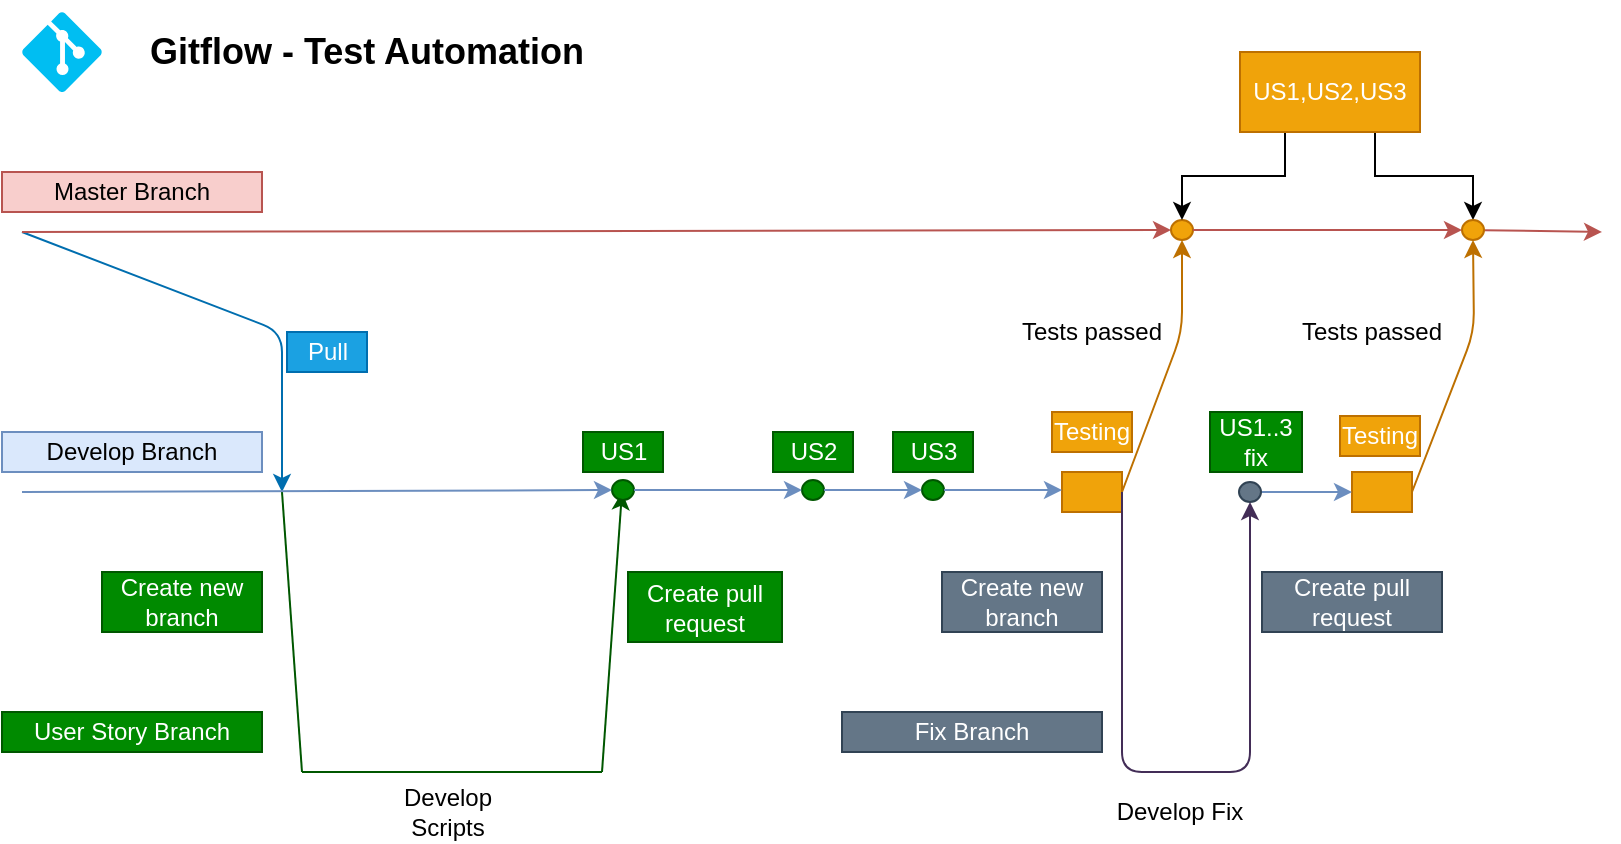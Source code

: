 <mxfile version="10.9.7" type="device"><diagram id="Muz4ZikcxUR-7u0x4NRG" name="Page-1"><mxGraphModel dx="1426" dy="800" grid="1" gridSize="10" guides="1" tooltips="1" connect="1" arrows="1" fold="1" page="1" pageScale="1" pageWidth="827" pageHeight="1169" math="0" shadow="0"><root><mxCell id="0"/><mxCell id="1" parent="0"/><mxCell id="hoZlwS5V8kPLNHA5Q5JP-3" value="Master Branch" style="text;html=1;strokeColor=#b85450;fillColor=#f8cecc;align=center;verticalAlign=middle;whiteSpace=wrap;rounded=0;" vertex="1" parent="1"><mxGeometry x="30" y="200" width="130" height="20" as="geometry"/></mxCell><mxCell id="hoZlwS5V8kPLNHA5Q5JP-4" value="" style="endArrow=classic;html=1;fillColor=#f8cecc;strokeColor=#b85450;" edge="1" parent="1" source="hoZlwS5V8kPLNHA5Q5JP-60"><mxGeometry width="50" height="50" relative="1" as="geometry"><mxPoint x="40" y="230" as="sourcePoint"/><mxPoint x="830" y="230" as="targetPoint"/></mxGeometry></mxCell><mxCell id="hoZlwS5V8kPLNHA5Q5JP-6" value="Develop Branch&lt;br&gt;" style="text;html=1;strokeColor=#6c8ebf;fillColor=#dae8fc;align=center;verticalAlign=middle;whiteSpace=wrap;rounded=0;" vertex="1" parent="1"><mxGeometry x="30" y="330" width="130" height="20" as="geometry"/></mxCell><mxCell id="hoZlwS5V8kPLNHA5Q5JP-7" value="" style="verticalLabelPosition=bottom;html=1;verticalAlign=top;align=center;strokeColor=none;fillColor=#00BEF2;shape=mxgraph.azure.git_repository;" vertex="1" parent="1"><mxGeometry x="40" y="120" width="40" height="40" as="geometry"/></mxCell><mxCell id="hoZlwS5V8kPLNHA5Q5JP-8" value="&lt;h2&gt;Gitflow - Test Automation&lt;/h2&gt;" style="text;html=1;strokeColor=none;fillColor=none;align=center;verticalAlign=middle;whiteSpace=wrap;rounded=0;" vertex="1" parent="1"><mxGeometry x="90" y="135" width="245" height="10" as="geometry"/></mxCell><mxCell id="hoZlwS5V8kPLNHA5Q5JP-10" value="User Story Branch" style="text;html=1;strokeColor=#005700;fillColor=#008a00;align=center;verticalAlign=middle;whiteSpace=wrap;rounded=0;fontColor=#ffffff;" vertex="1" parent="1"><mxGeometry x="30" y="470" width="130" height="20" as="geometry"/></mxCell><mxCell id="hoZlwS5V8kPLNHA5Q5JP-12" value="" style="endArrow=classic;html=1;fillColor=#1ba1e2;strokeColor=#006EAF;" edge="1" parent="1"><mxGeometry width="50" height="50" relative="1" as="geometry"><mxPoint x="40" y="230" as="sourcePoint"/><mxPoint x="170" y="360" as="targetPoint"/><Array as="points"><mxPoint x="170" y="280"/></Array></mxGeometry></mxCell><mxCell id="hoZlwS5V8kPLNHA5Q5JP-14" value="Pull" style="text;html=1;strokeColor=#006EAF;fillColor=#1ba1e2;align=center;verticalAlign=middle;whiteSpace=wrap;rounded=0;fontColor=#ffffff;" vertex="1" parent="1"><mxGeometry x="172.5" y="280" width="40" height="20" as="geometry"/></mxCell><mxCell id="hoZlwS5V8kPLNHA5Q5JP-15" value="Create new branch&lt;br&gt;" style="text;html=1;strokeColor=#005700;fillColor=#008a00;align=center;verticalAlign=middle;whiteSpace=wrap;rounded=0;fontColor=#ffffff;" vertex="1" parent="1"><mxGeometry x="80" y="400" width="80" height="30" as="geometry"/></mxCell><mxCell id="hoZlwS5V8kPLNHA5Q5JP-16" value="Develop Scripts" style="text;html=1;strokeColor=none;fillColor=none;align=center;verticalAlign=middle;whiteSpace=wrap;rounded=0;" vertex="1" parent="1"><mxGeometry x="232.5" y="510" width="40" height="20" as="geometry"/></mxCell><mxCell id="hoZlwS5V8kPLNHA5Q5JP-17" value="" style="endArrow=none;html=1;fillColor=#008a00;strokeColor=#005700;" edge="1" parent="1"><mxGeometry width="50" height="50" relative="1" as="geometry"><mxPoint x="170" y="360" as="sourcePoint"/><mxPoint x="180" y="500" as="targetPoint"/></mxGeometry></mxCell><mxCell id="hoZlwS5V8kPLNHA5Q5JP-18" value="" style="endArrow=classic;html=1;fillColor=#008a00;strokeColor=#005700;" edge="1" parent="1"><mxGeometry width="50" height="50" relative="1" as="geometry"><mxPoint x="330" y="500" as="sourcePoint"/><mxPoint x="340" y="360" as="targetPoint"/></mxGeometry></mxCell><mxCell id="hoZlwS5V8kPLNHA5Q5JP-19" value="Create pull request" style="text;html=1;strokeColor=#005700;fillColor=#008a00;align=center;verticalAlign=middle;whiteSpace=wrap;rounded=0;fontColor=#ffffff;" vertex="1" parent="1"><mxGeometry x="343" y="400" width="77" height="35" as="geometry"/></mxCell><mxCell id="hoZlwS5V8kPLNHA5Q5JP-21" value="" style="endArrow=none;html=1;fillColor=#008a00;strokeColor=#005700;" edge="1" parent="1"><mxGeometry width="50" height="50" relative="1" as="geometry"><mxPoint x="180" y="500" as="sourcePoint"/><mxPoint x="330" y="500" as="targetPoint"/></mxGeometry></mxCell><mxCell id="hoZlwS5V8kPLNHA5Q5JP-24" value="" style="ellipse;whiteSpace=wrap;html=1;fillColor=#008a00;strokeColor=#005700;fontColor=#ffffff;" vertex="1" parent="1"><mxGeometry x="335" y="354" width="11" height="10" as="geometry"/></mxCell><mxCell id="hoZlwS5V8kPLNHA5Q5JP-26" value="" style="endArrow=classic;html=1;fillColor=#dae8fc;strokeColor=#6c8ebf;" edge="1" parent="1" target="hoZlwS5V8kPLNHA5Q5JP-24"><mxGeometry width="50" height="50" relative="1" as="geometry"><mxPoint x="40" y="360" as="sourcePoint"/><mxPoint x="720" y="360" as="targetPoint"/></mxGeometry></mxCell><mxCell id="hoZlwS5V8kPLNHA5Q5JP-27" value="US1" style="text;html=1;strokeColor=#005700;fillColor=#008a00;align=center;verticalAlign=middle;whiteSpace=wrap;rounded=0;fontColor=#ffffff;" vertex="1" parent="1"><mxGeometry x="320.5" y="330" width="40" height="20" as="geometry"/></mxCell><mxCell id="hoZlwS5V8kPLNHA5Q5JP-30" value="" style="ellipse;whiteSpace=wrap;html=1;fillColor=#008a00;strokeColor=#005700;fontColor=#ffffff;" vertex="1" parent="1"><mxGeometry x="430" y="354" width="11" height="10" as="geometry"/></mxCell><mxCell id="hoZlwS5V8kPLNHA5Q5JP-31" value="" style="endArrow=classic;html=1;fillColor=#dae8fc;strokeColor=#6c8ebf;" edge="1" parent="1" source="hoZlwS5V8kPLNHA5Q5JP-24" target="hoZlwS5V8kPLNHA5Q5JP-30"><mxGeometry width="50" height="50" relative="1" as="geometry"><mxPoint x="346.0" y="359.015" as="sourcePoint"/><mxPoint x="720" y="360" as="targetPoint"/></mxGeometry></mxCell><mxCell id="hoZlwS5V8kPLNHA5Q5JP-32" value="" style="ellipse;whiteSpace=wrap;html=1;fillColor=#008a00;strokeColor=#005700;fontColor=#ffffff;" vertex="1" parent="1"><mxGeometry x="490" y="354" width="11" height="10" as="geometry"/></mxCell><mxCell id="hoZlwS5V8kPLNHA5Q5JP-33" value="" style="endArrow=classic;html=1;fillColor=#dae8fc;strokeColor=#6c8ebf;" edge="1" parent="1" source="hoZlwS5V8kPLNHA5Q5JP-30" target="hoZlwS5V8kPLNHA5Q5JP-32"><mxGeometry width="50" height="50" relative="1" as="geometry"><mxPoint x="441.0" y="359.019" as="sourcePoint"/><mxPoint x="720" y="360" as="targetPoint"/></mxGeometry></mxCell><mxCell id="hoZlwS5V8kPLNHA5Q5JP-34" value="US2" style="text;html=1;strokeColor=#005700;fillColor=#008a00;align=center;verticalAlign=middle;whiteSpace=wrap;rounded=0;fontColor=#ffffff;" vertex="1" parent="1"><mxGeometry x="415.5" y="330" width="40" height="20" as="geometry"/></mxCell><mxCell id="hoZlwS5V8kPLNHA5Q5JP-35" value="US3" style="text;html=1;strokeColor=#005700;fillColor=#008a00;align=center;verticalAlign=middle;whiteSpace=wrap;rounded=0;fontColor=#ffffff;" vertex="1" parent="1"><mxGeometry x="475.5" y="330" width="40" height="20" as="geometry"/></mxCell><mxCell id="hoZlwS5V8kPLNHA5Q5JP-36" value="" style="rounded=0;whiteSpace=wrap;html=1;fillColor=#f0a30a;strokeColor=#BD7000;fontColor=#ffffff;" vertex="1" parent="1"><mxGeometry x="560" y="350" width="30" height="20" as="geometry"/></mxCell><mxCell id="hoZlwS5V8kPLNHA5Q5JP-37" value="Testing" style="text;html=1;strokeColor=#BD7000;fillColor=#f0a30a;align=center;verticalAlign=middle;whiteSpace=wrap;rounded=0;fontColor=#ffffff;" vertex="1" parent="1"><mxGeometry x="555" y="320" width="40" height="20" as="geometry"/></mxCell><mxCell id="hoZlwS5V8kPLNHA5Q5JP-38" value="" style="endArrow=classic;html=1;fillColor=#f0a30a;strokeColor=#BD7000;entryX=0.5;entryY=1;entryDx=0;entryDy=0;" edge="1" parent="1" target="hoZlwS5V8kPLNHA5Q5JP-39"><mxGeometry width="50" height="50" relative="1" as="geometry"><mxPoint x="590" y="360" as="sourcePoint"/><mxPoint x="620" y="240" as="targetPoint"/><Array as="points"><mxPoint x="620" y="280"/></Array></mxGeometry></mxCell><mxCell id="hoZlwS5V8kPLNHA5Q5JP-39" value="" style="ellipse;whiteSpace=wrap;html=1;fillColor=#f0a30a;strokeColor=#BD7000;fontColor=#ffffff;" vertex="1" parent="1"><mxGeometry x="614.5" y="224" width="11" height="10" as="geometry"/></mxCell><mxCell id="hoZlwS5V8kPLNHA5Q5JP-40" value="" style="endArrow=classic;html=1;fillColor=#f8cecc;strokeColor=#b85450;" edge="1" parent="1" target="hoZlwS5V8kPLNHA5Q5JP-39"><mxGeometry width="50" height="50" relative="1" as="geometry"><mxPoint x="40" y="230" as="sourcePoint"/><mxPoint x="720" y="230" as="targetPoint"/></mxGeometry></mxCell><mxCell id="hoZlwS5V8kPLNHA5Q5JP-64" style="edgeStyle=orthogonalEdgeStyle;rounded=0;orthogonalLoop=1;jettySize=auto;html=1;exitX=0.25;exitY=1;exitDx=0;exitDy=0;entryX=0.5;entryY=0;entryDx=0;entryDy=0;" edge="1" parent="1" source="hoZlwS5V8kPLNHA5Q5JP-41" target="hoZlwS5V8kPLNHA5Q5JP-39"><mxGeometry relative="1" as="geometry"/></mxCell><mxCell id="hoZlwS5V8kPLNHA5Q5JP-65" style="edgeStyle=orthogonalEdgeStyle;rounded=0;orthogonalLoop=1;jettySize=auto;html=1;exitX=0.75;exitY=1;exitDx=0;exitDy=0;entryX=0.5;entryY=0;entryDx=0;entryDy=0;" edge="1" parent="1" source="hoZlwS5V8kPLNHA5Q5JP-41" target="hoZlwS5V8kPLNHA5Q5JP-60"><mxGeometry relative="1" as="geometry"/></mxCell><mxCell id="hoZlwS5V8kPLNHA5Q5JP-41" value="US1,US2,US3" style="text;html=1;strokeColor=#BD7000;fillColor=#f0a30a;align=center;verticalAlign=middle;whiteSpace=wrap;rounded=0;fontColor=#ffffff;" vertex="1" parent="1"><mxGeometry x="649" y="140" width="90" height="40" as="geometry"/></mxCell><mxCell id="hoZlwS5V8kPLNHA5Q5JP-42" value="Tests passed" style="text;html=1;strokeColor=none;fillColor=none;align=center;verticalAlign=middle;whiteSpace=wrap;rounded=0;" vertex="1" parent="1"><mxGeometry x="530" y="265" width="90" height="30" as="geometry"/></mxCell><mxCell id="hoZlwS5V8kPLNHA5Q5JP-43" value="" style="rounded=0;whiteSpace=wrap;html=1;fillColor=#f0a30a;strokeColor=#BD7000;fontColor=#ffffff;" vertex="1" parent="1"><mxGeometry x="705" y="350" width="30" height="20" as="geometry"/></mxCell><mxCell id="hoZlwS5V8kPLNHA5Q5JP-44" value="" style="endArrow=classic;html=1;fillColor=#dae8fc;strokeColor=#6c8ebf;" edge="1" parent="1" source="hoZlwS5V8kPLNHA5Q5JP-45" target="hoZlwS5V8kPLNHA5Q5JP-43"><mxGeometry width="50" height="50" relative="1" as="geometry"><mxPoint x="501.0" y="359.016" as="sourcePoint"/><mxPoint x="830" y="360" as="targetPoint"/></mxGeometry></mxCell><mxCell id="hoZlwS5V8kPLNHA5Q5JP-45" value="" style="ellipse;whiteSpace=wrap;html=1;fillColor=#647687;strokeColor=#314354;fontColor=#ffffff;" vertex="1" parent="1"><mxGeometry x="648.5" y="355" width="11" height="10" as="geometry"/></mxCell><mxCell id="hoZlwS5V8kPLNHA5Q5JP-46" value="" style="endArrow=classic;html=1;fillColor=#dae8fc;strokeColor=#6c8ebf;" edge="1" parent="1" source="hoZlwS5V8kPLNHA5Q5JP-32"><mxGeometry width="50" height="50" relative="1" as="geometry"><mxPoint x="501" y="359" as="sourcePoint"/><mxPoint x="560" y="359" as="targetPoint"/></mxGeometry></mxCell><mxCell id="hoZlwS5V8kPLNHA5Q5JP-49" value="" style="endArrow=classic;html=1;exitX=1;exitY=0.5;exitDx=0;exitDy=0;entryX=0.5;entryY=1;entryDx=0;entryDy=0;fillColor=#76608a;strokeColor=#432D57;" edge="1" parent="1" source="hoZlwS5V8kPLNHA5Q5JP-36" target="hoZlwS5V8kPLNHA5Q5JP-45"><mxGeometry width="50" height="50" relative="1" as="geometry"><mxPoint x="30" y="600" as="sourcePoint"/><mxPoint x="80" y="550" as="targetPoint"/><Array as="points"><mxPoint x="590" y="500"/><mxPoint x="654" y="500"/></Array></mxGeometry></mxCell><mxCell id="hoZlwS5V8kPLNHA5Q5JP-50" value="Develop Fix" style="text;html=1;strokeColor=none;fillColor=none;align=center;verticalAlign=middle;whiteSpace=wrap;rounded=0;" vertex="1" parent="1"><mxGeometry x="584" y="505" width="70" height="30" as="geometry"/></mxCell><mxCell id="hoZlwS5V8kPLNHA5Q5JP-51" value="Create pull request" style="text;html=1;strokeColor=#314354;fillColor=#647687;align=center;verticalAlign=middle;whiteSpace=wrap;rounded=0;fontColor=#ffffff;" vertex="1" parent="1"><mxGeometry x="660" y="400" width="90" height="30" as="geometry"/></mxCell><mxCell id="hoZlwS5V8kPLNHA5Q5JP-52" value="Create new branch&lt;br&gt;" style="text;html=1;strokeColor=#314354;fillColor=#647687;align=center;verticalAlign=middle;whiteSpace=wrap;rounded=0;fontColor=#ffffff;" vertex="1" parent="1"><mxGeometry x="500" y="400" width="80" height="30" as="geometry"/></mxCell><mxCell id="hoZlwS5V8kPLNHA5Q5JP-53" value="Fix Branch" style="text;html=1;strokeColor=#314354;fillColor=#647687;align=center;verticalAlign=middle;whiteSpace=wrap;rounded=0;fontColor=#ffffff;" vertex="1" parent="1"><mxGeometry x="450" y="470" width="130" height="20" as="geometry"/></mxCell><mxCell id="hoZlwS5V8kPLNHA5Q5JP-54" value="US1..3 fix" style="text;html=1;strokeColor=#005700;fillColor=#008a00;align=center;verticalAlign=middle;whiteSpace=wrap;rounded=0;fontColor=#ffffff;" vertex="1" parent="1"><mxGeometry x="634" y="320" width="46" height="30" as="geometry"/></mxCell><mxCell id="hoZlwS5V8kPLNHA5Q5JP-57" value="Testing" style="text;html=1;strokeColor=#BD7000;fillColor=#f0a30a;align=center;verticalAlign=middle;whiteSpace=wrap;rounded=0;fontColor=#ffffff;" vertex="1" parent="1"><mxGeometry x="699" y="322" width="40" height="20" as="geometry"/></mxCell><mxCell id="hoZlwS5V8kPLNHA5Q5JP-60" value="" style="ellipse;whiteSpace=wrap;html=1;fillColor=#f0a30a;strokeColor=#BD7000;fontColor=#ffffff;" vertex="1" parent="1"><mxGeometry x="760" y="224" width="11" height="10" as="geometry"/></mxCell><mxCell id="hoZlwS5V8kPLNHA5Q5JP-61" value="" style="endArrow=classic;html=1;fillColor=#f8cecc;strokeColor=#b85450;" edge="1" parent="1" source="hoZlwS5V8kPLNHA5Q5JP-39" target="hoZlwS5V8kPLNHA5Q5JP-60"><mxGeometry width="50" height="50" relative="1" as="geometry"><mxPoint x="625.5" y="229.026" as="sourcePoint"/><mxPoint x="830" y="230" as="targetPoint"/></mxGeometry></mxCell><mxCell id="hoZlwS5V8kPLNHA5Q5JP-62" value="" style="endArrow=classic;html=1;entryX=0.5;entryY=1;entryDx=0;entryDy=0;exitX=1;exitY=0.5;exitDx=0;exitDy=0;fillColor=#f0a30a;strokeColor=#BD7000;" edge="1" parent="1" source="hoZlwS5V8kPLNHA5Q5JP-43" target="hoZlwS5V8kPLNHA5Q5JP-60"><mxGeometry width="50" height="50" relative="1" as="geometry"><mxPoint x="30" y="610" as="sourcePoint"/><mxPoint x="80" y="560" as="targetPoint"/><Array as="points"><mxPoint x="766" y="280"/></Array></mxGeometry></mxCell><mxCell id="hoZlwS5V8kPLNHA5Q5JP-66" value="Tests passed" style="text;html=1;strokeColor=none;fillColor=none;align=center;verticalAlign=middle;whiteSpace=wrap;rounded=0;" vertex="1" parent="1"><mxGeometry x="670" y="265" width="90" height="30" as="geometry"/></mxCell></root></mxGraphModel></diagram></mxfile>